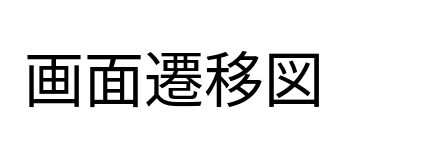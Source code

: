 <mxfile version="13.10.0" type="embed">
    <diagram id="MxlwS0DsFEa_0-1SjrFF" name="ページ1">
        <mxGraphModel dx="968" dy="819" grid="1" gridSize="10" guides="1" tooltips="1" connect="1" arrows="1" fold="1" page="1" pageScale="1" pageWidth="1654" pageHeight="1169" math="0" shadow="0">
            <root>
                <mxCell id="0"/>
                <mxCell id="1" parent="0"/>
                <mxCell id="2" value="画面遷移図" style="text;html=1;strokeColor=none;fillColor=none;align=left;verticalAlign=middle;whiteSpace=wrap;rounded=0;fontSize=30;spacingLeft=10;" vertex="1" parent="1">
                    <mxGeometry width="220" height="80" as="geometry"/>
                </mxCell>
            </root>
        </mxGraphModel>
    </diagram>
</mxfile>